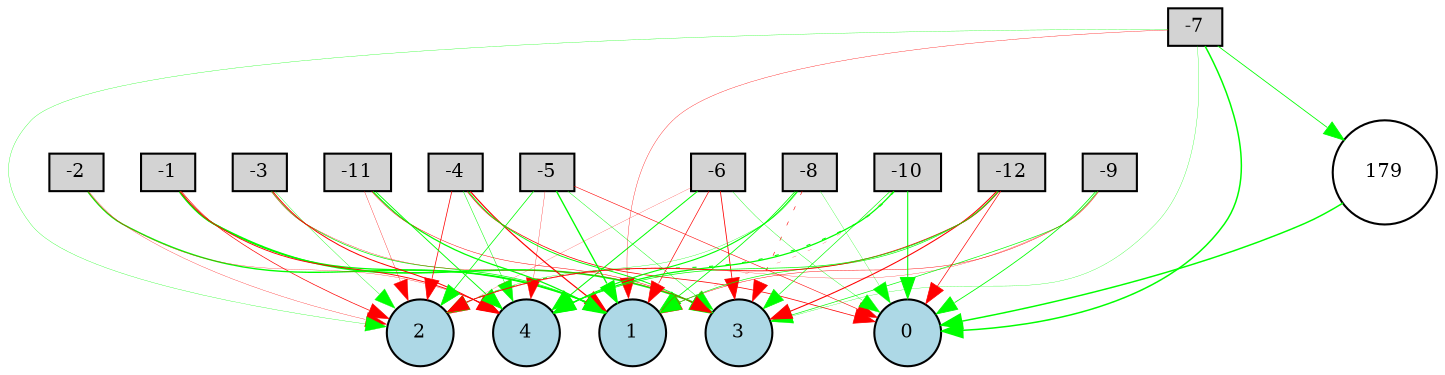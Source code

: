 digraph {
	node [fontsize=9 height=0.2 shape=circle width=0.2]
	-1 [fillcolor=lightgray shape=box style=filled]
	-2 [fillcolor=lightgray shape=box style=filled]
	-3 [fillcolor=lightgray shape=box style=filled]
	-4 [fillcolor=lightgray shape=box style=filled]
	-5 [fillcolor=lightgray shape=box style=filled]
	-6 [fillcolor=lightgray shape=box style=filled]
	-7 [fillcolor=lightgray shape=box style=filled]
	-8 [fillcolor=lightgray shape=box style=filled]
	-9 [fillcolor=lightgray shape=box style=filled]
	-10 [fillcolor=lightgray shape=box style=filled]
	-11 [fillcolor=lightgray shape=box style=filled]
	-12 [fillcolor=lightgray shape=box style=filled]
	0 [fillcolor=lightblue style=filled]
	1 [fillcolor=lightblue style=filled]
	2 [fillcolor=lightblue style=filled]
	3 [fillcolor=lightblue style=filled]
	4 [fillcolor=lightblue style=filled]
	179 [fillcolor=white style=filled]
	-1 -> 1 [color=green penwidth=0.6193465669613085 style=solid]
	-1 -> 2 [color=red penwidth=0.33232450132185876 style=solid]
	-1 -> 3 [color=green penwidth=0.7928341393660053 style=solid]
	-1 -> 4 [color=red penwidth=0.4364809896456039 style=solid]
	-2 -> 1 [color=green penwidth=0.6542769717354552 style=solid]
	-2 -> 2 [color=red penwidth=0.14603671751723363 style=solid]
	-2 -> 4 [color=red penwidth=0.13591849191284583 style=solid]
	-3 -> 1 [color=green penwidth=0.3469523326690417 style=solid]
	-3 -> 2 [color=green penwidth=0.18215023769492023 style=solid]
	-3 -> 3 [color=red penwidth=0.1530599794788406 style=solid]
	-3 -> 4 [color=red penwidth=0.48193078259379485 style=solid]
	-4 -> 0 [color=red penwidth=0.3610945539774607 style=solid]
	-4 -> 1 [color=red penwidth=0.5675546577944088 style=solid]
	-4 -> 2 [color=red penwidth=0.3559730153265953 style=solid]
	-4 -> 3 [color=green penwidth=0.45536915444654036 style=solid]
	-4 -> 4 [color=green penwidth=0.24301248594960814 style=solid]
	-5 -> 0 [color=red penwidth=0.27484152222063074 style=solid]
	-5 -> 1 [color=green penwidth=0.6502082417863181 style=solid]
	-5 -> 2 [color=green penwidth=0.3656810969584532 style=solid]
	-5 -> 3 [color=green penwidth=0.21481195192782337 style=solid]
	-5 -> 4 [color=red penwidth=0.14517745675323612 style=solid]
	-6 -> 0 [color=green penwidth=0.1844938338491501 style=solid]
	-6 -> 1 [color=red penwidth=0.32617343544600824 style=solid]
	-6 -> 2 [color=red penwidth=0.10670233378098552 style=solid]
	-6 -> 3 [color=red penwidth=0.3903675956430639 style=solid]
	-6 -> 4 [color=green penwidth=0.48150459681544566 style=solid]
	-7 -> 0 [color=green penwidth=0.7161806396178255 style=solid]
	-7 -> 1 [color=red penwidth=0.17007141931176514 style=solid]
	-7 -> 2 [color=green penwidth=0.15346972577642592 style=solid]
	-7 -> 3 [color=green penwidth=0.14159344909490185 style=solid]
	-8 -> 0 [color=green penwidth=0.14219968820216283 style=solid]
	-8 -> 1 [color=green penwidth=0.39304016283166343 style=solid]
	-8 -> 2 [color=green penwidth=0.1584710614790716 style=solid]
	-8 -> 3 [color=red penwidth=0.27423063112700086 style=dotted]
	-8 -> 4 [color=green penwidth=0.5324585714063351 style=solid]
	-9 -> 0 [color=green penwidth=0.39986469770180166 style=solid]
	-9 -> 1 [color=red penwidth=0.21509814713180403 style=solid]
	-9 -> 2 [color=red penwidth=0.12581316515252672 style=solid]
	-9 -> 3 [color=green penwidth=0.3232764288419545 style=solid]
	-10 -> 0 [color=green penwidth=0.5055118024474872 style=solid]
	-10 -> 1 [color=red penwidth=0.11194465443751767 style=dotted]
	-10 -> 2 [color=green penwidth=0.5212277565107215 style=dotted]
	-10 -> 3 [color=green penwidth=0.3135183883470031 style=solid]
	-10 -> 4 [color=green penwidth=0.6020530441485415 style=solid]
	-11 -> 1 [color=green penwidth=0.6055341249103428 style=solid]
	-11 -> 2 [color=red penwidth=0.1604875193585038 style=solid]
	-11 -> 3 [color=red penwidth=0.23293352402109946 style=solid]
	-11 -> 4 [color=green penwidth=0.44221494680886675 style=solid]
	-12 -> 0 [color=red penwidth=0.33095680915251835 style=solid]
	-12 -> 1 [color=green penwidth=0.31268962524205 style=solid]
	-12 -> 2 [color=red penwidth=0.42073006042589756 style=solid]
	-12 -> 3 [color=red penwidth=0.5117501233981692 style=solid]
	-12 -> 4 [color=green penwidth=0.33853935692933984 style=solid]
	-7 -> 179 [color=green penwidth=0.39278403088888003 style=solid]
	179 -> 0 [color=green penwidth=0.7012242699744563 style=solid]
}
